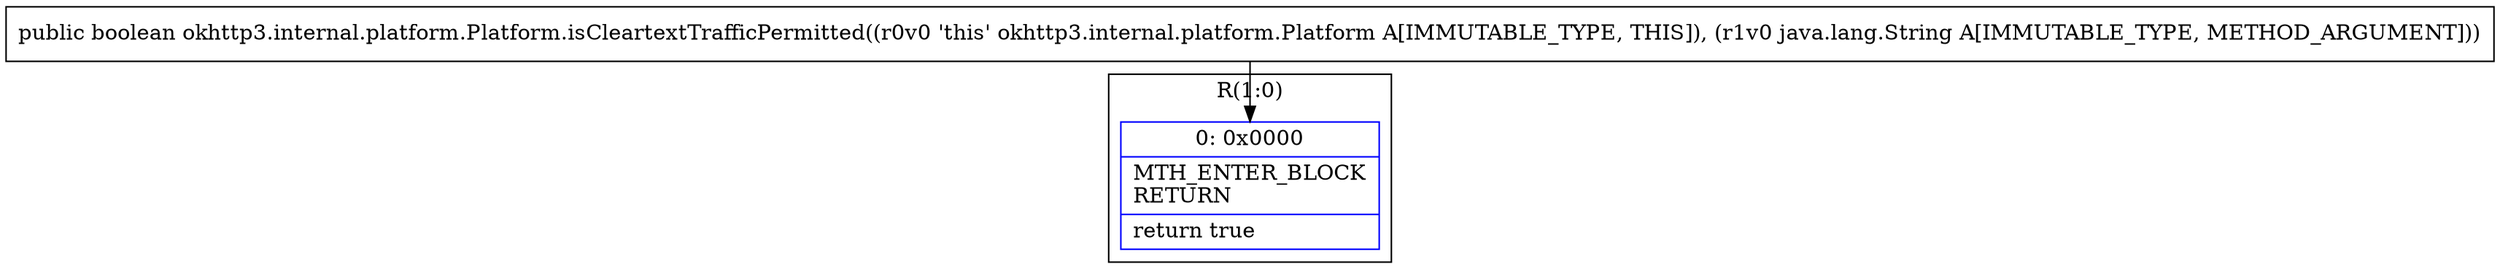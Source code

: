 digraph "CFG forokhttp3.internal.platform.Platform.isCleartextTrafficPermitted(Ljava\/lang\/String;)Z" {
subgraph cluster_Region_2015918285 {
label = "R(1:0)";
node [shape=record,color=blue];
Node_0 [shape=record,label="{0\:\ 0x0000|MTH_ENTER_BLOCK\lRETURN\l|return true\l}"];
}
MethodNode[shape=record,label="{public boolean okhttp3.internal.platform.Platform.isCleartextTrafficPermitted((r0v0 'this' okhttp3.internal.platform.Platform A[IMMUTABLE_TYPE, THIS]), (r1v0 java.lang.String A[IMMUTABLE_TYPE, METHOD_ARGUMENT])) }"];
MethodNode -> Node_0;
}

